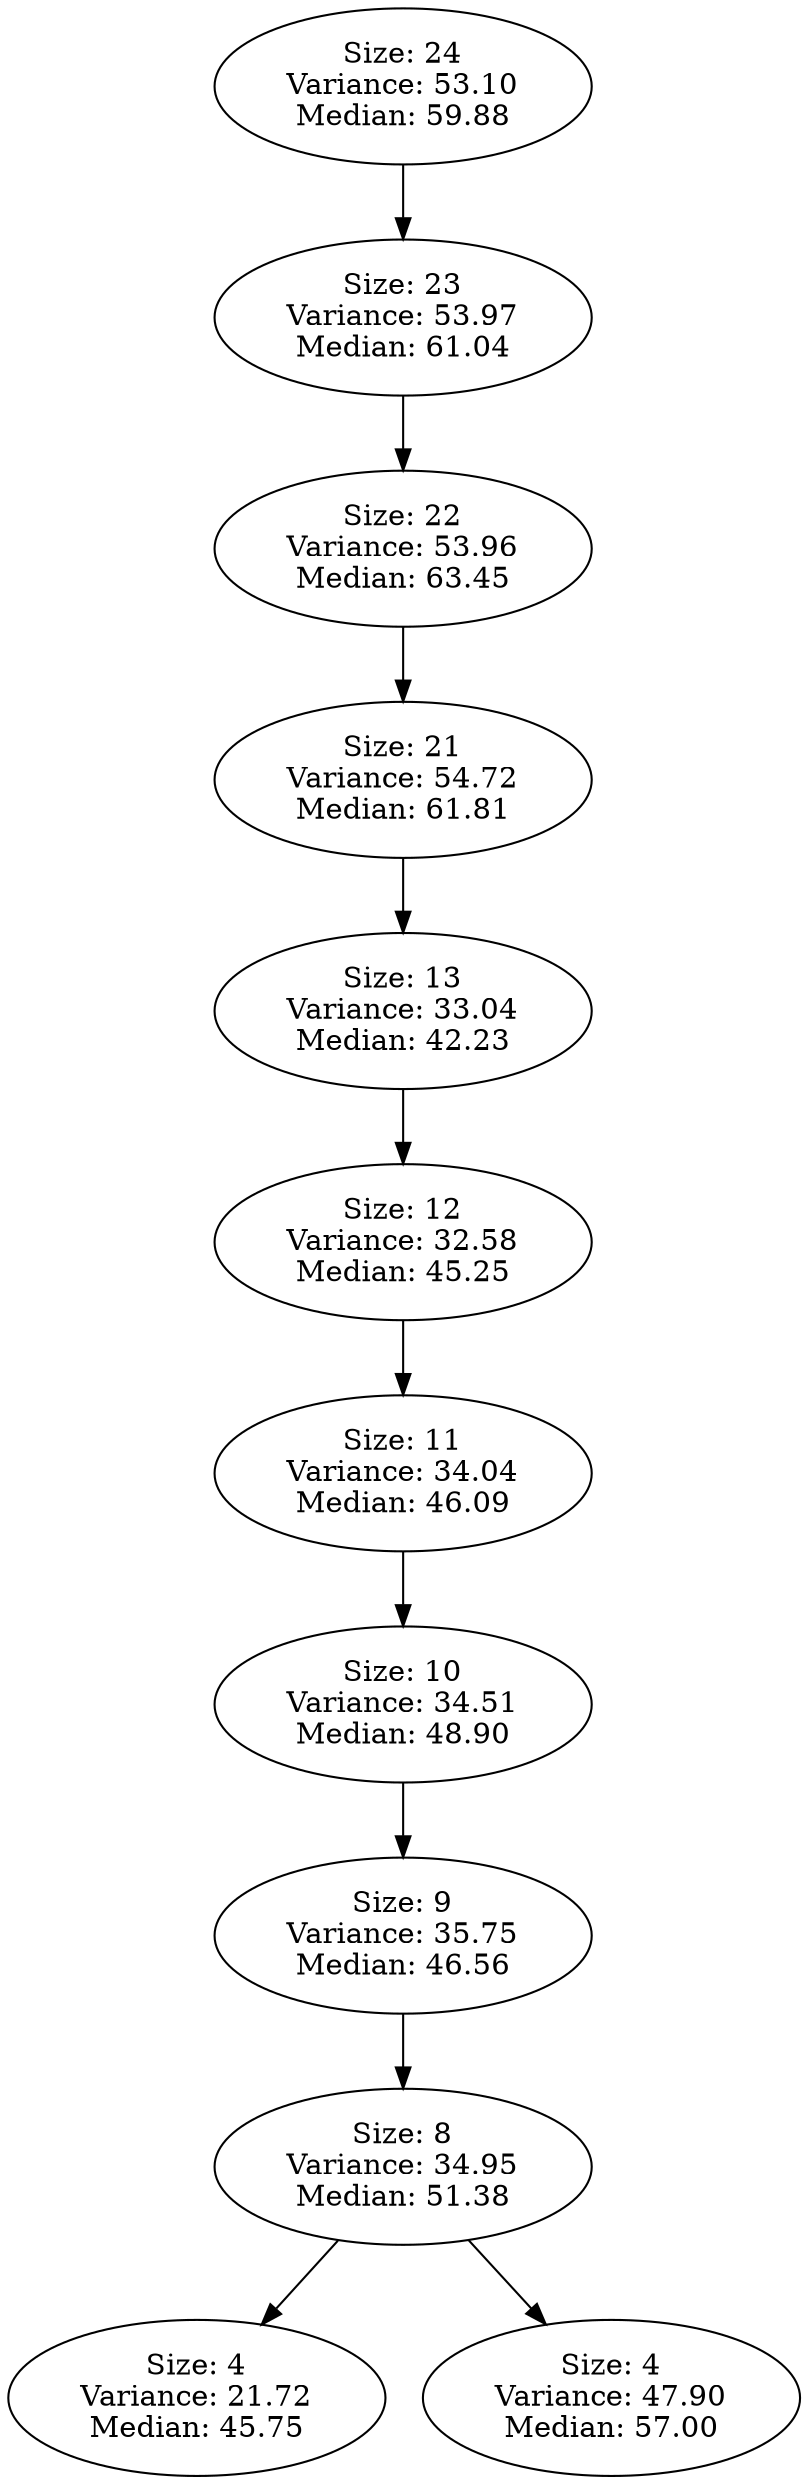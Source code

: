 DIGRAPH G {
"Size: 24\nVariance: 53.10\nMedian: 59.88" -> "Size: 23\nVariance: 53.97\nMedian: 61.04" L=0;
"Size: 23\nVariance: 53.97\nMedian: 61.04" -> "Size: 22\nVariance: 53.96\nMedian: 63.45" L=1;
"Size: 22\nVariance: 53.96\nMedian: 63.45" -> "Size: 21\nVariance: 54.72\nMedian: 61.81" L=2;
"Size: 21\nVariance: 54.72\nMedian: 61.81" -> "Size: 13\nVariance: 33.04\nMedian: 42.23" L=3;
"Size: 13\nVariance: 33.04\nMedian: 42.23" -> "Size: 12\nVariance: 32.58\nMedian: 45.25" L=4;
"Size: 12\nVariance: 32.58\nMedian: 45.25" -> "Size: 11\nVariance: 34.04\nMedian: 46.09" L=5;
"Size: 11\nVariance: 34.04\nMedian: 46.09" -> "Size: 10\nVariance: 34.51\nMedian: 48.90" L=6;
"Size: 10\nVariance: 34.51\nMedian: 48.90" -> "Size: 9\nVariance: 35.75\nMedian: 46.56" L=7;
"Size: 9\nVariance: 35.75\nMedian: 46.56" -> "Size: 8\nVariance: 34.95\nMedian: 51.38" L=8;
"Size: 8\nVariance: 34.95\nMedian: 51.38" -> "Size: 4\nVariance: 21.72\nMedian: 45.75" L=9;
"Size: 8\nVariance: 34.95\nMedian: 51.38" -> "Size: 4\nVariance: 47.90\nMedian: 57.00" L=9;
}
